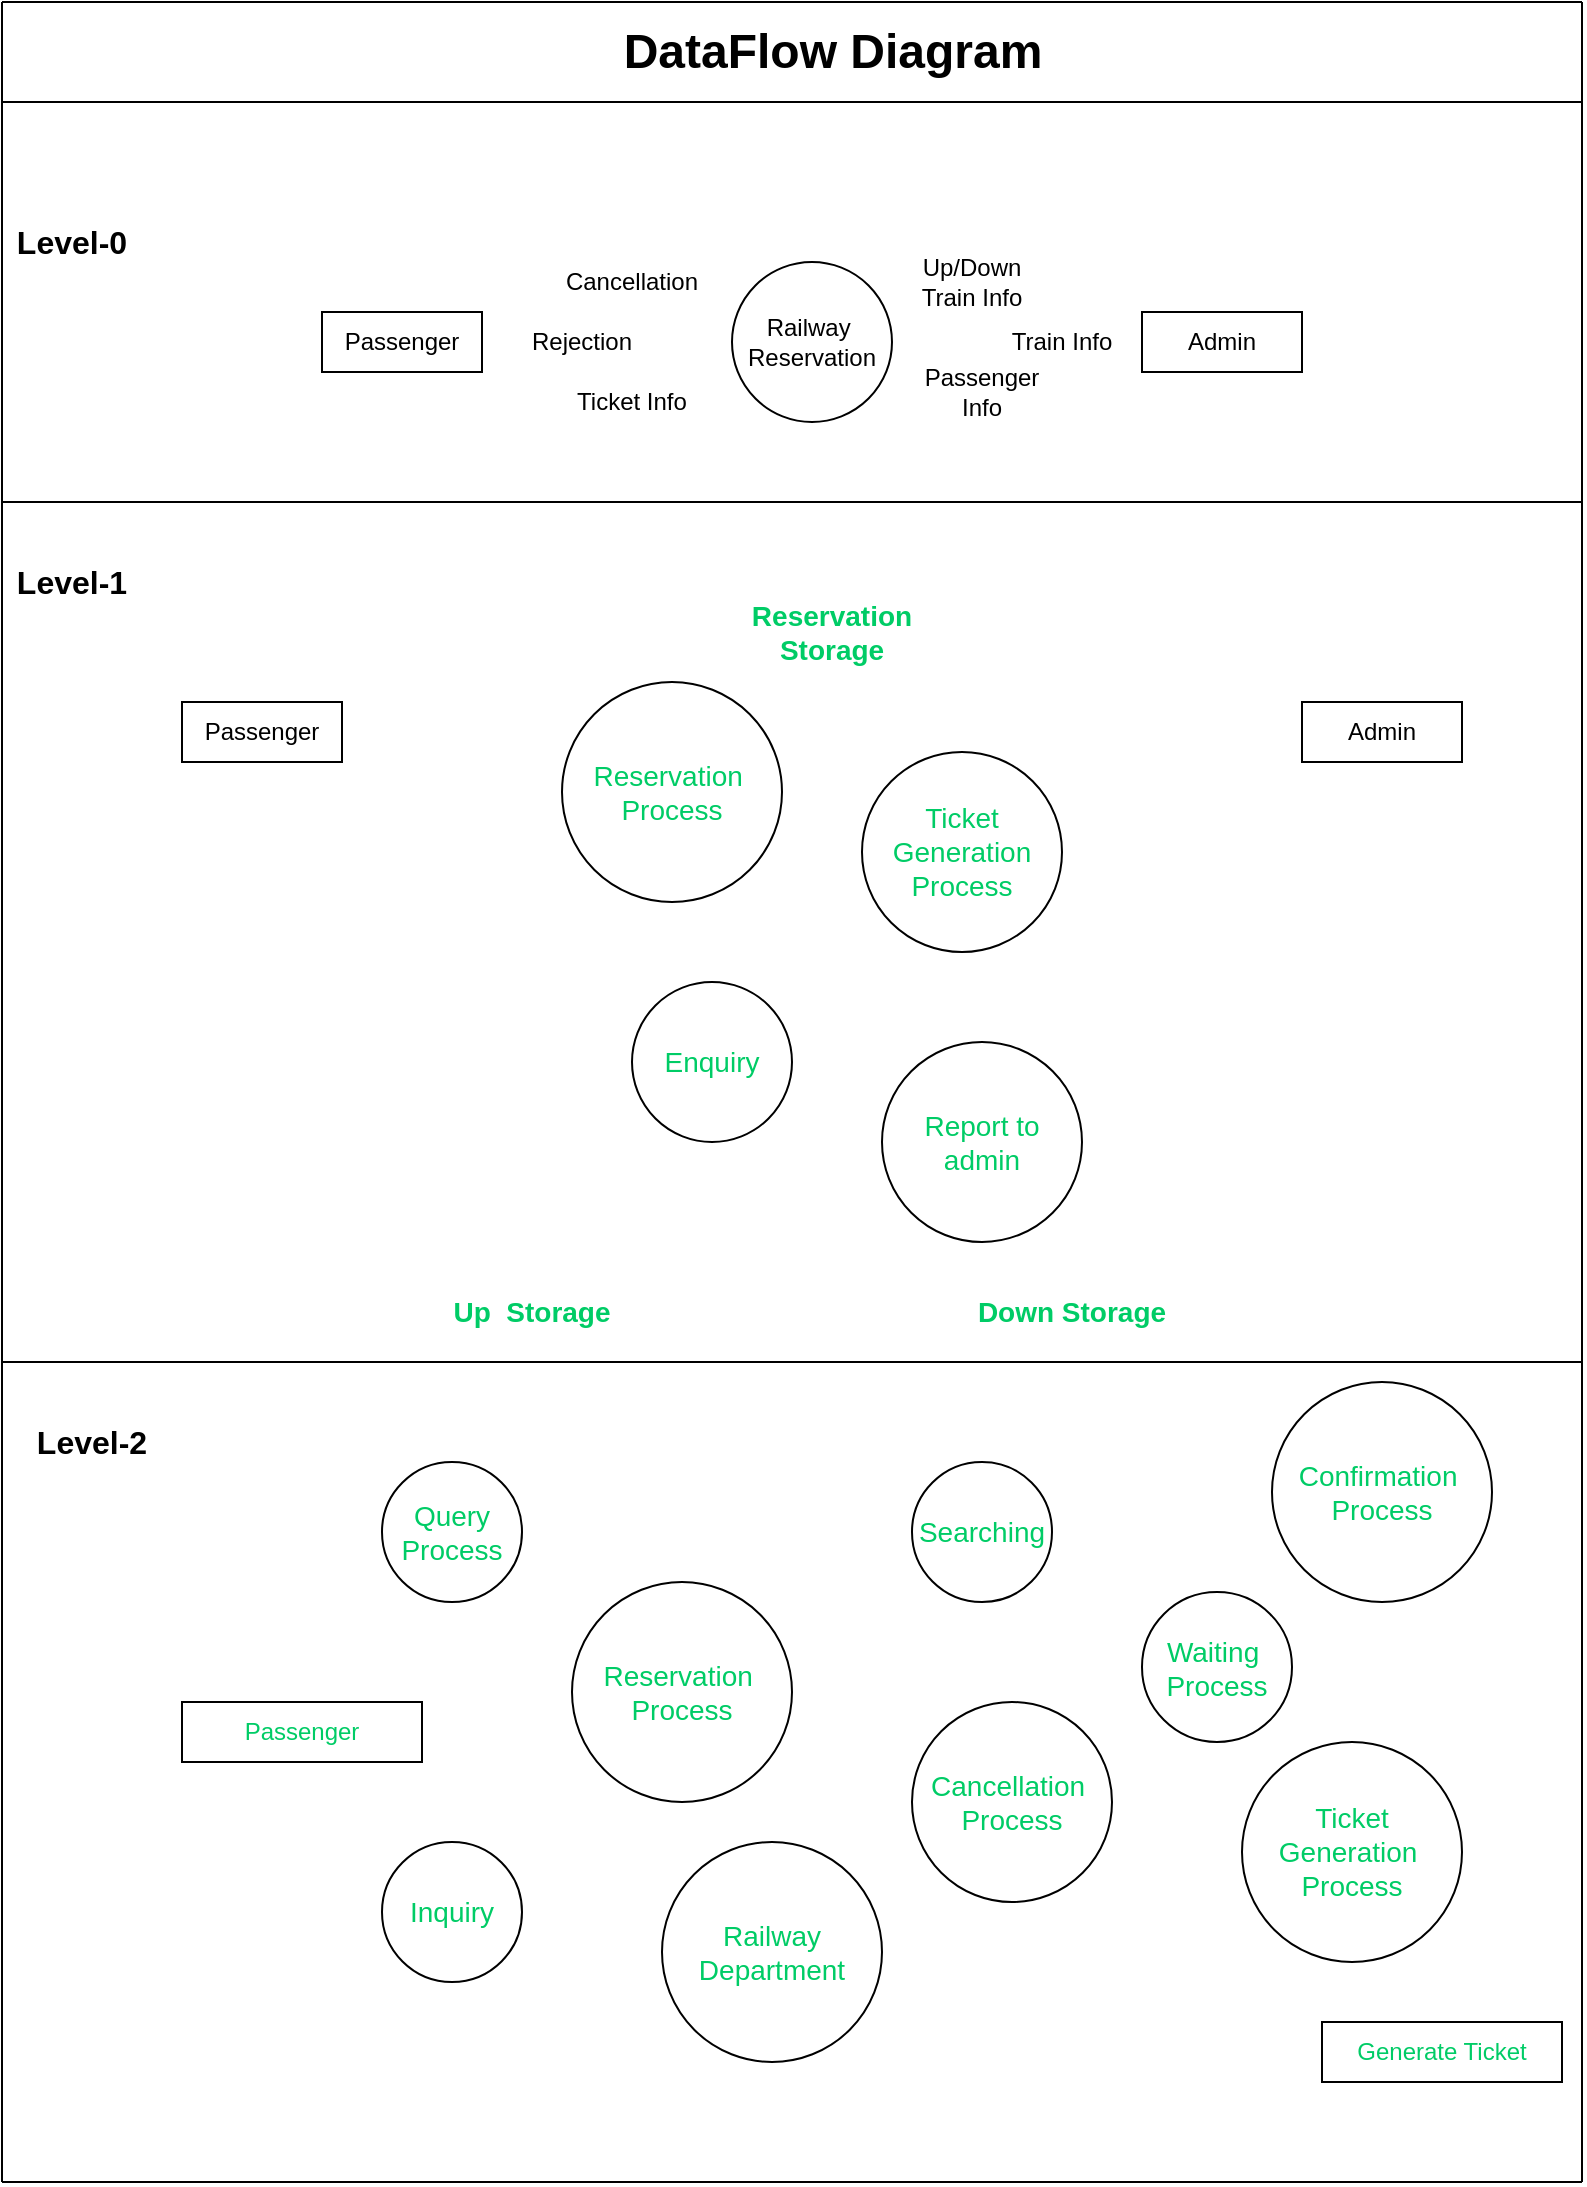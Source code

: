 <mxfile version="15.2.7" type="github">
  <diagram id="Y79srUsxN1G1WwjlnkYc" name="Page-1">
    <mxGraphModel dx="918" dy="488" grid="1" gridSize="10" guides="1" tooltips="1" connect="1" arrows="1" fold="1" page="1" pageScale="1" pageWidth="850" pageHeight="1100" math="0" shadow="0">
      <root>
        <mxCell id="0" />
        <mxCell id="1" parent="0" />
        <mxCell id="LF0PDB1Mjzm0iJgUETIa-2" value="DataFlow Diagram" style="text;strokeColor=none;fillColor=none;html=1;fontSize=24;fontStyle=1;verticalAlign=middle;align=center;" vertex="1" parent="1">
          <mxGeometry x="310" y="30" width="230" height="50" as="geometry" />
        </mxCell>
        <mxCell id="LF0PDB1Mjzm0iJgUETIa-3" value="&lt;font style=&quot;font-size: 16px&quot;&gt;&lt;b&gt;Level-0&lt;/b&gt;&lt;/font&gt;" style="text;html=1;strokeColor=none;fillColor=none;align=center;verticalAlign=middle;whiteSpace=wrap;rounded=0;" vertex="1" parent="1">
          <mxGeometry x="10" y="140" width="70" height="20" as="geometry" />
        </mxCell>
        <mxCell id="LF0PDB1Mjzm0iJgUETIa-4" value="Passenger" style="rounded=0;whiteSpace=wrap;html=1;" vertex="1" parent="1">
          <mxGeometry x="170" y="185" width="80" height="30" as="geometry" />
        </mxCell>
        <mxCell id="LF0PDB1Mjzm0iJgUETIa-5" value="Railway&amp;nbsp;&lt;br&gt;Reservation" style="ellipse;whiteSpace=wrap;html=1;aspect=fixed;" vertex="1" parent="1">
          <mxGeometry x="375" y="160" width="80" height="80" as="geometry" />
        </mxCell>
        <mxCell id="LF0PDB1Mjzm0iJgUETIa-7" value="Admin" style="rounded=0;whiteSpace=wrap;html=1;" vertex="1" parent="1">
          <mxGeometry x="580" y="185" width="80" height="30" as="geometry" />
        </mxCell>
        <mxCell id="LF0PDB1Mjzm0iJgUETIa-8" value="Cancellation" style="text;html=1;strokeColor=none;fillColor=none;align=center;verticalAlign=middle;whiteSpace=wrap;rounded=0;" vertex="1" parent="1">
          <mxGeometry x="285" y="154.5" width="80" height="30" as="geometry" />
        </mxCell>
        <mxCell id="LF0PDB1Mjzm0iJgUETIa-9" value="Rejection&lt;span style=&quot;color: rgba(0 , 0 , 0 , 0) ; font-family: monospace ; font-size: 0px&quot;&gt;%3CmxGraphModel%3E%3Croot%3E%3CmxCell%20id%3D%220%22%2F%3E%3CmxCell%20id%3D%221%22%20parent%3D%220%22%2F%3E%3CmxCell%20id%3D%222%22%20value%3D%22Cancellation%22%20style%3D%22text%3Bhtml%3D1%3BstrokeColor%3Dnone%3BfillColor%3Dnone%3Balign%3Dcenter%3BverticalAlign%3Dmiddle%3BwhiteSpace%3Dwrap%3Brounded%3D0%3B%22%20vertex%3D%221%22%20parent%3D%221%22%3E%3CmxGeometry%20x%3D%22295%22%20y%3D%22140%22%20width%3D%2280%22%20height%3D%2230%22%20as%3D%22geometry%22%2F%3E%3C%2FmxCell%3E%3C%2Froot%3E%3C%2FmxGraphModel%3E&lt;/span&gt;" style="text;html=1;strokeColor=none;fillColor=none;align=center;verticalAlign=middle;whiteSpace=wrap;rounded=0;" vertex="1" parent="1">
          <mxGeometry x="260" y="184.5" width="80" height="30" as="geometry" />
        </mxCell>
        <mxCell id="LF0PDB1Mjzm0iJgUETIa-11" value="Ticket Info" style="text;html=1;strokeColor=none;fillColor=none;align=center;verticalAlign=middle;whiteSpace=wrap;rounded=0;" vertex="1" parent="1">
          <mxGeometry x="285" y="214.5" width="80" height="30" as="geometry" />
        </mxCell>
        <mxCell id="LF0PDB1Mjzm0iJgUETIa-12" style="edgeStyle=orthogonalEdgeStyle;rounded=0;orthogonalLoop=1;jettySize=auto;html=1;exitX=0.5;exitY=1;exitDx=0;exitDy=0;" edge="1" parent="1" source="LF0PDB1Mjzm0iJgUETIa-11" target="LF0PDB1Mjzm0iJgUETIa-11">
          <mxGeometry relative="1" as="geometry" />
        </mxCell>
        <mxCell id="LF0PDB1Mjzm0iJgUETIa-14" value="Up/Down Train Info" style="text;html=1;strokeColor=none;fillColor=none;align=center;verticalAlign=middle;whiteSpace=wrap;rounded=0;" vertex="1" parent="1">
          <mxGeometry x="455" y="154.5" width="80" height="30" as="geometry" />
        </mxCell>
        <mxCell id="LF0PDB1Mjzm0iJgUETIa-15" value="Train Info" style="text;html=1;strokeColor=none;fillColor=none;align=center;verticalAlign=middle;whiteSpace=wrap;rounded=0;" vertex="1" parent="1">
          <mxGeometry x="500" y="185" width="80" height="30" as="geometry" />
        </mxCell>
        <mxCell id="LF0PDB1Mjzm0iJgUETIa-16" value="Passenger Info" style="text;html=1;strokeColor=none;fillColor=none;align=center;verticalAlign=middle;whiteSpace=wrap;rounded=0;" vertex="1" parent="1">
          <mxGeometry x="460" y="210" width="80" height="30" as="geometry" />
        </mxCell>
        <mxCell id="LF0PDB1Mjzm0iJgUETIa-17" style="edgeStyle=orthogonalEdgeStyle;rounded=0;orthogonalLoop=1;jettySize=auto;html=1;exitX=0.5;exitY=1;exitDx=0;exitDy=0;" edge="1" parent="1" source="LF0PDB1Mjzm0iJgUETIa-16" target="LF0PDB1Mjzm0iJgUETIa-16">
          <mxGeometry relative="1" as="geometry" />
        </mxCell>
        <mxCell id="LF0PDB1Mjzm0iJgUETIa-18" value="Passenger" style="rounded=0;whiteSpace=wrap;html=1;" vertex="1" parent="1">
          <mxGeometry x="100" y="380" width="80" height="30" as="geometry" />
        </mxCell>
        <mxCell id="LF0PDB1Mjzm0iJgUETIa-19" value="Admin" style="rounded=0;whiteSpace=wrap;html=1;" vertex="1" parent="1">
          <mxGeometry x="660" y="380" width="80" height="30" as="geometry" />
        </mxCell>
        <mxCell id="LF0PDB1Mjzm0iJgUETIa-20" value="&lt;font style=&quot;font-size: 16px&quot;&gt;&lt;b&gt;Level-1&lt;br&gt;&lt;/b&gt;&lt;/font&gt;" style="text;html=1;strokeColor=none;fillColor=none;align=center;verticalAlign=middle;whiteSpace=wrap;rounded=0;" vertex="1" parent="1">
          <mxGeometry x="10" y="310" width="70" height="20" as="geometry" />
        </mxCell>
        <mxCell id="LF0PDB1Mjzm0iJgUETIa-21" value="&lt;font color=&quot;#00cc66&quot;&gt;&lt;span style=&quot;font-size: 14px&quot;&gt;Enquiry&lt;/span&gt;&lt;/font&gt;" style="ellipse;whiteSpace=wrap;html=1;aspect=fixed;" vertex="1" parent="1">
          <mxGeometry x="325" y="520" width="80" height="80" as="geometry" />
        </mxCell>
        <mxCell id="LF0PDB1Mjzm0iJgUETIa-22" value="&lt;font color=&quot;#00cc66&quot; style=&quot;font-size: 14px&quot;&gt;Reservation&amp;nbsp;&lt;br&gt;Process&lt;/font&gt;" style="ellipse;whiteSpace=wrap;html=1;aspect=fixed;" vertex="1" parent="1">
          <mxGeometry x="290" y="370" width="110" height="110" as="geometry" />
        </mxCell>
        <mxCell id="LF0PDB1Mjzm0iJgUETIa-23" value="&lt;font color=&quot;#00cc66&quot;&gt;&lt;span style=&quot;font-size: 14px&quot;&gt;Ticket Generation Process&lt;/span&gt;&lt;/font&gt;" style="ellipse;whiteSpace=wrap;html=1;aspect=fixed;" vertex="1" parent="1">
          <mxGeometry x="440" y="405" width="100" height="100" as="geometry" />
        </mxCell>
        <mxCell id="LF0PDB1Mjzm0iJgUETIa-24" value="&lt;font color=&quot;#00cc66&quot;&gt;&lt;span style=&quot;font-size: 14px&quot;&gt;Report to admin&lt;/span&gt;&lt;/font&gt;" style="ellipse;whiteSpace=wrap;html=1;aspect=fixed;" vertex="1" parent="1">
          <mxGeometry x="450" y="550" width="100" height="100" as="geometry" />
        </mxCell>
        <mxCell id="LF0PDB1Mjzm0iJgUETIa-25" value="&lt;b&gt;&lt;font color=&quot;#00cc66&quot; style=&quot;font-size: 14px&quot;&gt;Reservation Storage&lt;/font&gt;&lt;/b&gt;" style="text;html=1;strokeColor=none;fillColor=none;align=center;verticalAlign=middle;whiteSpace=wrap;rounded=0;" vertex="1" parent="1">
          <mxGeometry x="370" y="330" width="110" height="30" as="geometry" />
        </mxCell>
        <mxCell id="LF0PDB1Mjzm0iJgUETIa-26" value="&lt;b&gt;&lt;font color=&quot;#00cc66&quot; style=&quot;font-size: 14px&quot;&gt;Up&amp;nbsp; Storage&lt;/font&gt;&lt;/b&gt;" style="text;html=1;strokeColor=none;fillColor=none;align=center;verticalAlign=middle;whiteSpace=wrap;rounded=0;" vertex="1" parent="1">
          <mxGeometry x="220" y="670" width="110" height="30" as="geometry" />
        </mxCell>
        <mxCell id="LF0PDB1Mjzm0iJgUETIa-27" value="&lt;b&gt;&lt;font color=&quot;#00cc66&quot; style=&quot;font-size: 14px&quot;&gt;Down Storage&lt;/font&gt;&lt;/b&gt;" style="text;html=1;strokeColor=none;fillColor=none;align=center;verticalAlign=middle;whiteSpace=wrap;rounded=0;" vertex="1" parent="1">
          <mxGeometry x="490" y="670" width="110" height="30" as="geometry" />
        </mxCell>
        <mxCell id="LF0PDB1Mjzm0iJgUETIa-28" value="&lt;font style=&quot;font-size: 16px&quot;&gt;&lt;b&gt;Level-2&lt;br&gt;&lt;/b&gt;&lt;/font&gt;" style="text;html=1;strokeColor=none;fillColor=none;align=center;verticalAlign=middle;whiteSpace=wrap;rounded=0;" vertex="1" parent="1">
          <mxGeometry x="20" y="740" width="70" height="20" as="geometry" />
        </mxCell>
        <mxCell id="LF0PDB1Mjzm0iJgUETIa-29" value="&lt;font color=&quot;#00cc66&quot;&gt;Passenger&lt;/font&gt;" style="rounded=0;whiteSpace=wrap;html=1;" vertex="1" parent="1">
          <mxGeometry x="100" y="880" width="120" height="30" as="geometry" />
        </mxCell>
        <mxCell id="LF0PDB1Mjzm0iJgUETIa-30" value="&lt;font color=&quot;#00cc66&quot;&gt;&lt;span style=&quot;font-size: 14px&quot;&gt;Query Process&lt;/span&gt;&lt;/font&gt;" style="ellipse;whiteSpace=wrap;html=1;aspect=fixed;" vertex="1" parent="1">
          <mxGeometry x="200" y="760" width="70" height="70" as="geometry" />
        </mxCell>
        <mxCell id="LF0PDB1Mjzm0iJgUETIa-31" value="&lt;font color=&quot;#00cc66&quot;&gt;&lt;span style=&quot;font-size: 14px&quot;&gt;Inquiry&lt;/span&gt;&lt;/font&gt;" style="ellipse;whiteSpace=wrap;html=1;aspect=fixed;" vertex="1" parent="1">
          <mxGeometry x="200" y="950" width="70" height="70" as="geometry" />
        </mxCell>
        <mxCell id="LF0PDB1Mjzm0iJgUETIa-32" value="&lt;font color=&quot;#00cc66&quot; style=&quot;font-size: 14px&quot;&gt;Reservation&amp;nbsp;&lt;br&gt;Process&lt;/font&gt;" style="ellipse;whiteSpace=wrap;html=1;aspect=fixed;" vertex="1" parent="1">
          <mxGeometry x="295" y="820" width="110" height="110" as="geometry" />
        </mxCell>
        <mxCell id="LF0PDB1Mjzm0iJgUETIa-33" value="&lt;font color=&quot;#00cc66&quot;&gt;&lt;span style=&quot;font-size: 14px&quot;&gt;Railway &lt;br&gt;Department&lt;/span&gt;&lt;/font&gt;" style="ellipse;whiteSpace=wrap;html=1;aspect=fixed;" vertex="1" parent="1">
          <mxGeometry x="340" y="950" width="110" height="110" as="geometry" />
        </mxCell>
        <mxCell id="LF0PDB1Mjzm0iJgUETIa-34" value="&lt;font color=&quot;#00cc66&quot;&gt;&lt;span style=&quot;font-size: 14px&quot;&gt;Searching&lt;/span&gt;&lt;/font&gt;" style="ellipse;whiteSpace=wrap;html=1;aspect=fixed;" vertex="1" parent="1">
          <mxGeometry x="465" y="760" width="70" height="70" as="geometry" />
        </mxCell>
        <mxCell id="LF0PDB1Mjzm0iJgUETIa-35" value="&lt;font color=&quot;#00cc66&quot; style=&quot;font-size: 14px&quot;&gt;Cancellation&amp;nbsp;&lt;br&gt;Process&lt;/font&gt;" style="ellipse;whiteSpace=wrap;html=1;aspect=fixed;" vertex="1" parent="1">
          <mxGeometry x="465" y="880" width="100" height="100" as="geometry" />
        </mxCell>
        <mxCell id="LF0PDB1Mjzm0iJgUETIa-36" value="&lt;font color=&quot;#00cc66&quot; style=&quot;font-size: 14px&quot;&gt;Waiting&amp;nbsp;&lt;br&gt;Process&lt;/font&gt;" style="ellipse;whiteSpace=wrap;html=1;aspect=fixed;" vertex="1" parent="1">
          <mxGeometry x="580" y="825" width="75" height="75" as="geometry" />
        </mxCell>
        <mxCell id="LF0PDB1Mjzm0iJgUETIa-37" value="&lt;font color=&quot;#00cc66&quot; style=&quot;font-size: 14px&quot;&gt;Confirmation&amp;nbsp;&lt;br&gt;Process&lt;/font&gt;" style="ellipse;whiteSpace=wrap;html=1;aspect=fixed;" vertex="1" parent="1">
          <mxGeometry x="645" y="720" width="110" height="110" as="geometry" />
        </mxCell>
        <mxCell id="LF0PDB1Mjzm0iJgUETIa-38" value="&lt;font color=&quot;#00cc66&quot; style=&quot;font-size: 14px&quot;&gt;Ticket Generation&amp;nbsp;&lt;br&gt;Process&lt;/font&gt;" style="ellipse;whiteSpace=wrap;html=1;aspect=fixed;" vertex="1" parent="1">
          <mxGeometry x="630" y="900" width="110" height="110" as="geometry" />
        </mxCell>
        <mxCell id="LF0PDB1Mjzm0iJgUETIa-39" value="&lt;font color=&quot;#00cc66&quot;&gt;Generate Ticket&lt;/font&gt;" style="rounded=0;whiteSpace=wrap;html=1;" vertex="1" parent="1">
          <mxGeometry x="670" y="1040" width="120" height="30" as="geometry" />
        </mxCell>
        <mxCell id="LF0PDB1Mjzm0iJgUETIa-40" value="" style="endArrow=none;html=1;" edge="1" parent="1">
          <mxGeometry width="50" height="50" relative="1" as="geometry">
            <mxPoint x="10" y="280" as="sourcePoint" />
            <mxPoint x="800" y="280" as="targetPoint" />
          </mxGeometry>
        </mxCell>
        <mxCell id="LF0PDB1Mjzm0iJgUETIa-41" value="" style="endArrow=none;html=1;" edge="1" parent="1">
          <mxGeometry width="50" height="50" relative="1" as="geometry">
            <mxPoint x="10" y="80" as="sourcePoint" />
            <mxPoint x="800" y="80" as="targetPoint" />
          </mxGeometry>
        </mxCell>
        <mxCell id="LF0PDB1Mjzm0iJgUETIa-42" value="" style="endArrow=none;html=1;" edge="1" parent="1">
          <mxGeometry width="50" height="50" relative="1" as="geometry">
            <mxPoint x="10" y="1120" as="sourcePoint" />
            <mxPoint x="10" y="30" as="targetPoint" />
          </mxGeometry>
        </mxCell>
        <mxCell id="LF0PDB1Mjzm0iJgUETIa-43" value="" style="endArrow=none;html=1;" edge="1" parent="1">
          <mxGeometry width="50" height="50" relative="1" as="geometry">
            <mxPoint x="800" y="1120" as="sourcePoint" />
            <mxPoint x="800" y="30" as="targetPoint" />
          </mxGeometry>
        </mxCell>
        <mxCell id="LF0PDB1Mjzm0iJgUETIa-49" value="" style="endArrow=none;html=1;" edge="1" parent="1">
          <mxGeometry width="50" height="50" relative="1" as="geometry">
            <mxPoint x="10" y="1120" as="sourcePoint" />
            <mxPoint x="800" y="1120" as="targetPoint" />
          </mxGeometry>
        </mxCell>
        <mxCell id="LF0PDB1Mjzm0iJgUETIa-51" value="" style="endArrow=none;html=1;" edge="1" parent="1">
          <mxGeometry width="50" height="50" relative="1" as="geometry">
            <mxPoint x="10" y="710" as="sourcePoint" />
            <mxPoint x="800" y="710" as="targetPoint" />
          </mxGeometry>
        </mxCell>
        <mxCell id="LF0PDB1Mjzm0iJgUETIa-52" value="" style="endArrow=none;html=1;" edge="1" parent="1">
          <mxGeometry width="50" height="50" relative="1" as="geometry">
            <mxPoint x="10" y="30" as="sourcePoint" />
            <mxPoint x="800" y="30" as="targetPoint" />
          </mxGeometry>
        </mxCell>
      </root>
    </mxGraphModel>
  </diagram>
</mxfile>
